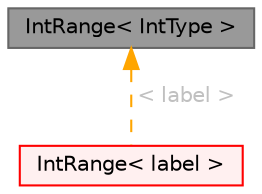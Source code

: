 digraph "IntRange&lt; IntType &gt;"
{
 // LATEX_PDF_SIZE
  bgcolor="transparent";
  edge [fontname=Helvetica,fontsize=10,labelfontname=Helvetica,labelfontsize=10];
  node [fontname=Helvetica,fontsize=10,shape=box,height=0.2,width=0.4];
  Node1 [id="Node000001",label="IntRange\< IntType \>",height=0.2,width=0.4,color="gray40", fillcolor="grey60", style="filled", fontcolor="black",tooltip="An interval of (signed) integers defined by a start and a size."];
  Node1 -> Node2 [id="edge1_Node000001_Node000002",dir="back",color="orange",style="dashed",tooltip=" ",label=" \< label \>",fontcolor="grey" ];
  Node2 [id="Node000002",label="IntRange\< label \>",height=0.2,width=0.4,color="red", fillcolor="#FFF0F0", style="filled",URL="$classFoam_1_1IntRange.html",tooltip=" "];
}
